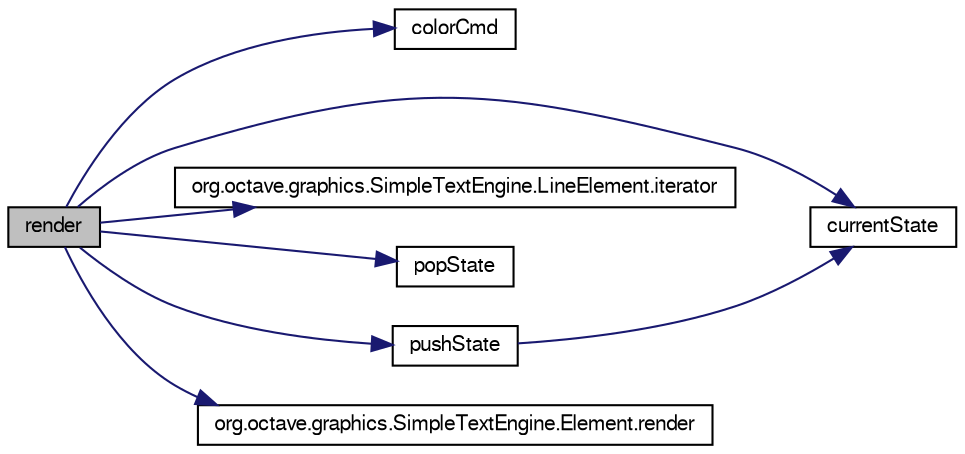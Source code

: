 digraph G
{
  edge [fontname="FreeSans",fontsize="10",labelfontname="FreeSans",labelfontsize="10"];
  node [fontname="FreeSans",fontsize="10",shape=record];
  rankdir="LR";
  Node1 [label="render",height=0.2,width=0.4,color="black", fillcolor="grey75", style="filled" fontcolor="black"];
  Node1 -> Node2 [color="midnightblue",fontsize="10",style="solid",fontname="FreeSans"];
  Node2 [label="colorCmd",height=0.2,width=0.4,color="black", fillcolor="white", style="filled",URL="$classorg_1_1octave_1_1graphics_1_1_simple_text_engine_1_1_p_s_text_renderer.html#aa7ad909f8cb0196eb97a1aa9df52d188"];
  Node1 -> Node3 [color="midnightblue",fontsize="10",style="solid",fontname="FreeSans"];
  Node3 [label="currentState",height=0.2,width=0.4,color="black", fillcolor="white", style="filled",URL="$classorg_1_1octave_1_1graphics_1_1_simple_text_engine_1_1_p_s_text_renderer.html#ae77ce9774334110a16a2671afc5ba714"];
  Node1 -> Node4 [color="midnightblue",fontsize="10",style="solid",fontname="FreeSans"];
  Node4 [label="org.octave.graphics.SimpleTextEngine.LineElement.iterator",height=0.2,width=0.4,color="black", fillcolor="white", style="filled",URL="$classorg_1_1octave_1_1graphics_1_1_simple_text_engine_1_1_line_element.html#ab93723cfb646268e7e5a0d824c0e0c25"];
  Node1 -> Node5 [color="midnightblue",fontsize="10",style="solid",fontname="FreeSans"];
  Node5 [label="popState",height=0.2,width=0.4,color="black", fillcolor="white", style="filled",URL="$classorg_1_1octave_1_1graphics_1_1_simple_text_engine_1_1_p_s_text_renderer.html#a3cc9e73bdf543c2f79f1286ea9d55a0e"];
  Node1 -> Node6 [color="midnightblue",fontsize="10",style="solid",fontname="FreeSans"];
  Node6 [label="pushState",height=0.2,width=0.4,color="black", fillcolor="white", style="filled",URL="$classorg_1_1octave_1_1graphics_1_1_simple_text_engine_1_1_p_s_text_renderer.html#a0dd66fb023e79f0ec9e0ee438c5d17a3"];
  Node6 -> Node3 [color="midnightblue",fontsize="10",style="solid",fontname="FreeSans"];
  Node1 -> Node7 [color="midnightblue",fontsize="10",style="solid",fontname="FreeSans"];
  Node7 [label="org.octave.graphics.SimpleTextEngine.Element.render",height=0.2,width=0.4,color="black", fillcolor="white", style="filled",URL="$classorg_1_1octave_1_1graphics_1_1_simple_text_engine_1_1_element.html#a308ff97439a63f16886a40822a4fbf9f"];
}
